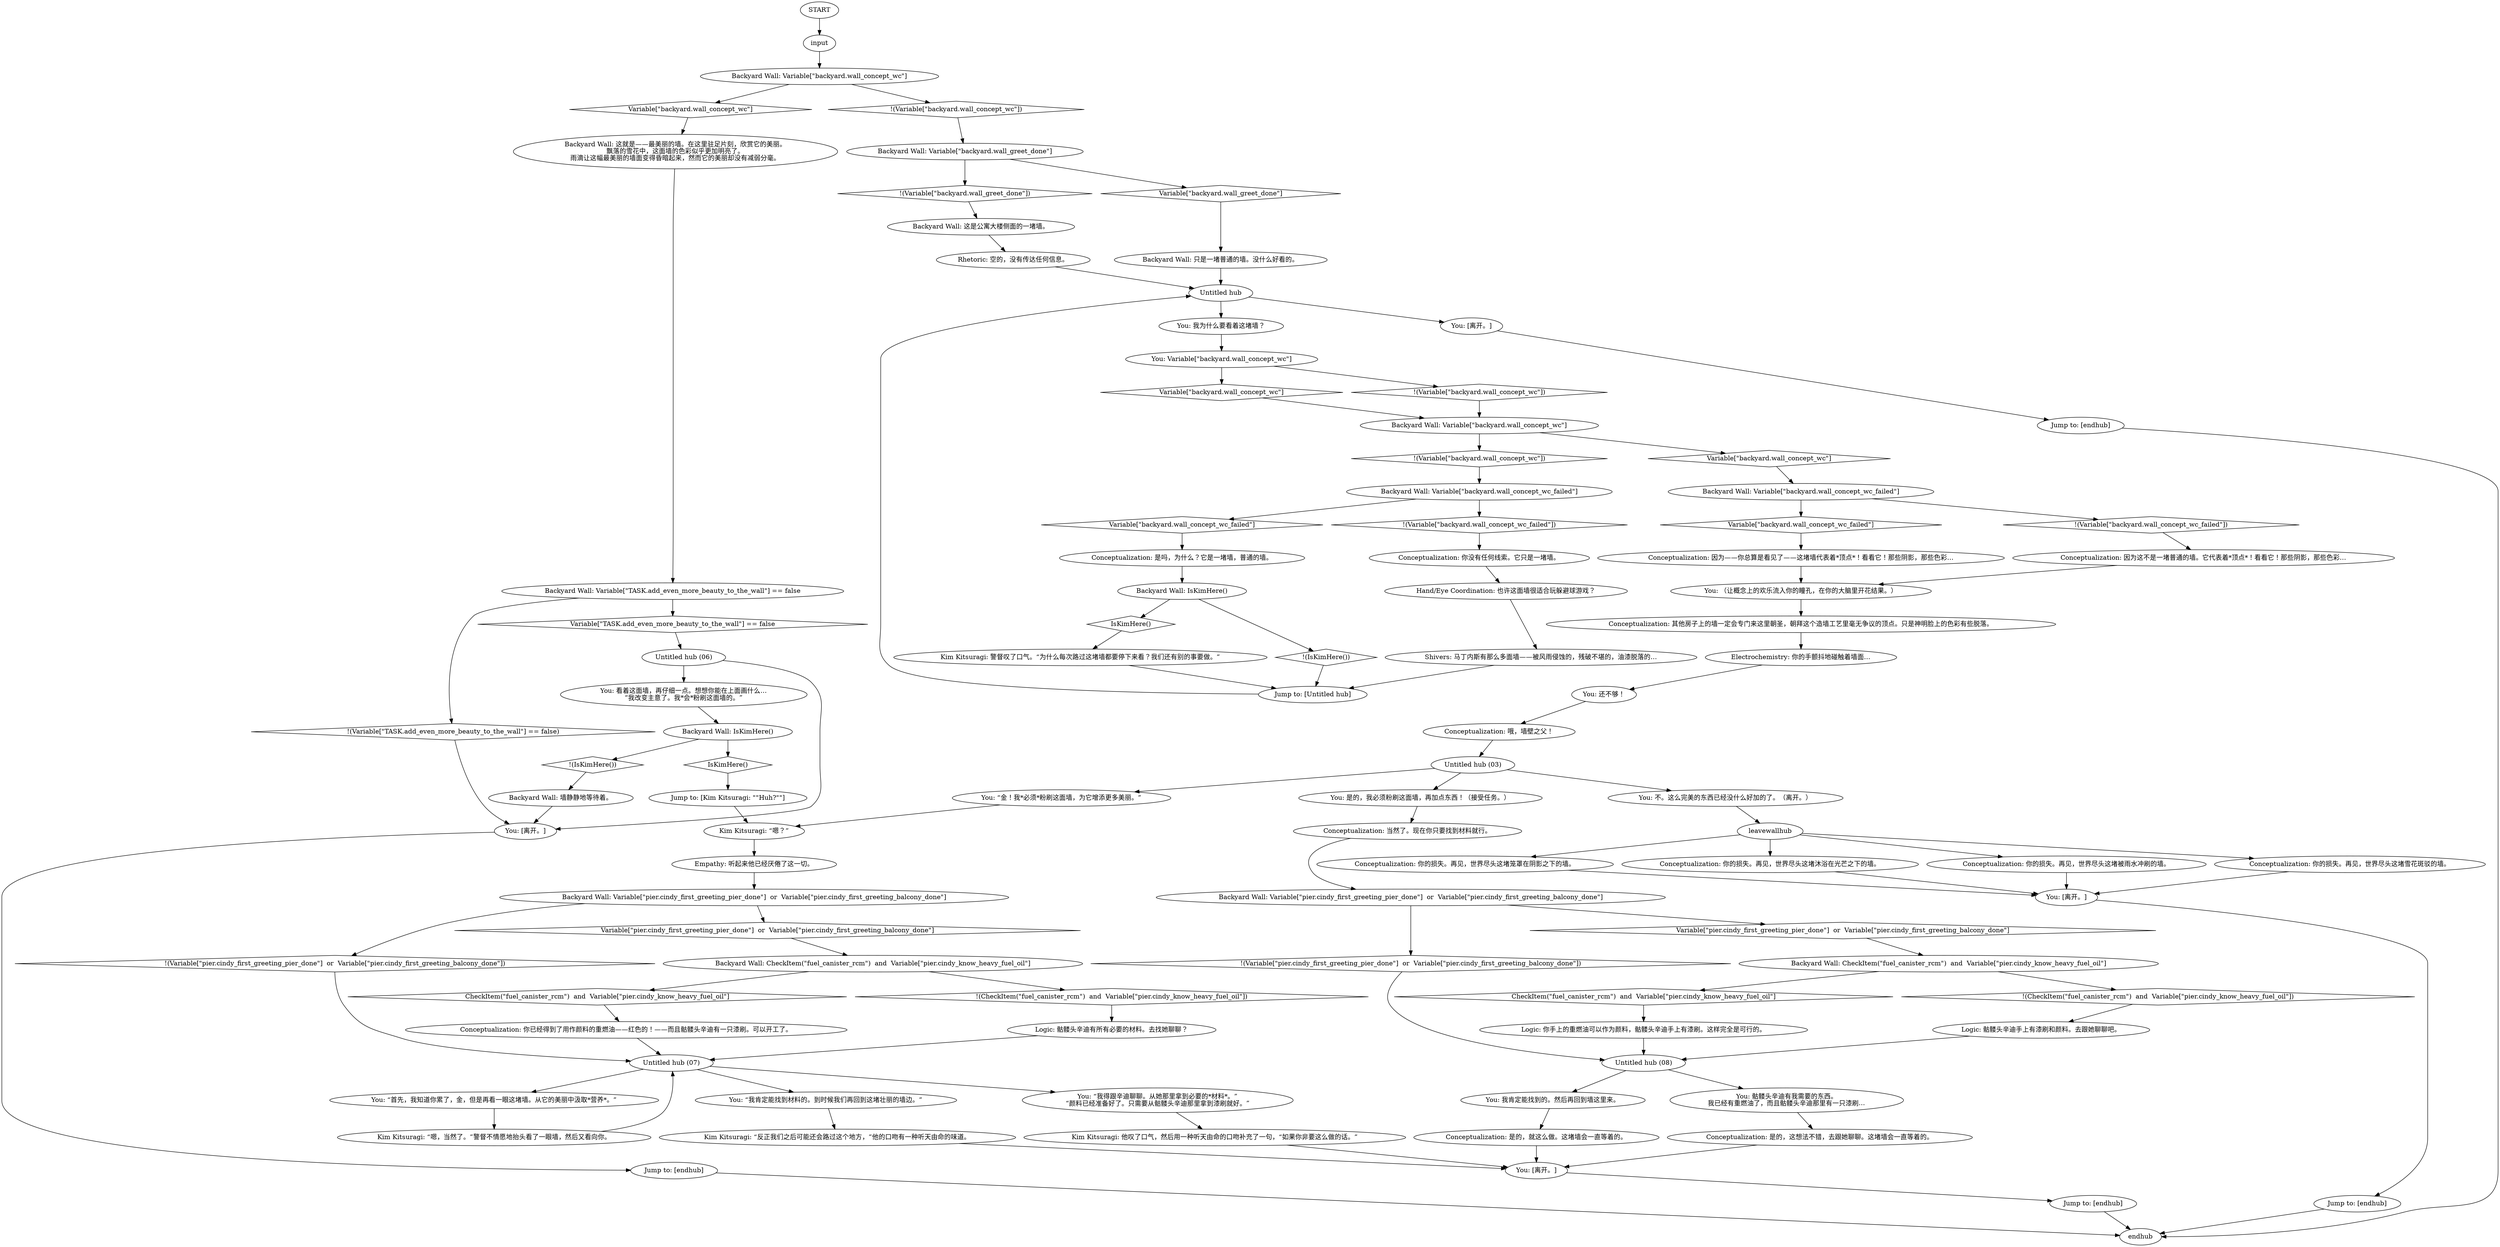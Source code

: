 # BACKYARD / MOTHER OF ALL WALLS
# Stop everything and direct all attention to that wall -- it's sublime!
# ==================================================
digraph G {
	  0 [label="START"];
	  1 [label="input"];
	  2 [label="You: 我为什么要看着这堵墙？"];
	  3 [label="You: Variable[\"backyard.wall_concept_wc\"]"];
	  4 [label="Variable[\"backyard.wall_concept_wc\"]", shape=diamond];
	  5 [label="!(Variable[\"backyard.wall_concept_wc\"])", shape=diamond];
	  6 [label="You: 是的，我必须粉刷这面墙，再加点东西！（接受任务。）"];
	  7 [label="Kim Kitsuragi: 他叹了口气，然后用一种听天由命的口吻补充了一句，“如果你非要这么做的话。”"];
	  8 [label="Backyard Wall: 这就是——最美丽的墙。在这里驻足片刻，欣赏它的美丽。\n飘落的雪花中，这面墙的色彩似乎更加明亮了。\n雨滴让这幅最美丽的墙面变得昏暗起来，然而它的美丽却没有减弱分毫。"];
	  9 [label="You: “金！我*必须*粉刷这面墙，为它增添更多美丽。”"];
	  10 [label="Jump to: [endhub]"];
	  11 [label="Backyard Wall: 这是公寓大楼侧面的一堵墙。"];
	  12 [label="Backyard Wall: 墙静静地等待着。"];
	  13 [label="Electrochemistry: 你的手颤抖地碰触着墙面…"];
	  14 [label="Logic: 骷髅头辛迪有所有必要的材料。去找她聊聊？"];
	  15 [label="Empathy: 听起来他已经厌倦了这一切。"];
	  16 [label="Hand/Eye Coordination: 也许这面墙很适合玩躲避球游戏？"];
	  17 [label="Conceptualization: 是的，就这么做。这堵墙会一直等着的。"];
	  18 [label="You: [离开。]"];
	  19 [label="Backyard Wall: Variable[\"TASK.add_even_more_beauty_to_the_wall\"] == false"];
	  20 [label="Variable[\"TASK.add_even_more_beauty_to_the_wall\"] == false", shape=diamond];
	  21 [label="!(Variable[\"TASK.add_even_more_beauty_to_the_wall\"] == false)", shape=diamond];
	  22 [label="You: “我肯定能找到材料的。到时候我们再回到这堵壮丽的墙边。”"];
	  23 [label="You: [离开。]"];
	  24 [label="Untitled hub (08)"];
	  25 [label="Untitled hub"];
	  26 [label="You: [离开。]"];
	  27 [label="Conceptualization: 你没有任何线索。它只是一堵墙。"];
	  28 [label="Backyard Wall: Variable[\"backyard.wall_concept_wc_failed\"]"];
	  29 [label="Variable[\"backyard.wall_concept_wc_failed\"]", shape=diamond];
	  30 [label="!(Variable[\"backyard.wall_concept_wc_failed\"])", shape=diamond];
	  32 [label="Jump to: [endhub]"];
	  33 [label="Conceptualization: 因为——你总算是看见了——这堵墙代表着*顶点*！看看它！那些阴影，那些色彩…"];
	  34 [label="You: 看着这面墙，再仔细一点。想想你能在上面画什么…\n“我改变主意了。我*会*粉刷这面墙的。”"];
	  35 [label="Kim Kitsuragi: “反正我们之后可能还会路过这个地方，”他的口吻有一种听天由命的味道。"];
	  36 [label="Conceptualization: 其他房子上的墙一定会专门来这里朝圣，朝拜这个造墙工艺里毫无争议的顶点。只是神明脸上的色彩有些脱落。"];
	  37 [label="Rhetoric: 空的，没有传达任何信息。"];
	  38 [label="endhub"];
	  39 [label="Conceptualization: 是吗，为什么？它是一堵墙，普通的墙。"];
	  40 [label="Untitled hub (06)"];
	  41 [label="You: [离开。]"];
	  42 [label="Jump to: [Kim Kitsuragi: \"\"Huh?\"\"]"];
	  43 [label="Conceptualization: 你的损失。再见，世界尽头这堵雪花斑驳的墙。"];
	  44 [label="Conceptualization: 你的损失。再见，世界尽头这堵笼罩在阴影之下的墙。"];
	  45 [label="Backyard Wall: IsKimHere()"];
	  46 [label="IsKimHere()", shape=diamond];
	  47 [label="!(IsKimHere())", shape=diamond];
	  48 [label="You: 骷髅头辛迪有我需要的东西。\n我已经有重燃油了，而且骷髅头辛迪那里有一只漆刷…"];
	  49 [label="Kim Kitsuragi: “嗯，当然了。”警督不情愿地抬头看了一眼墙，然后又看向你。"];
	  50 [label="Backyard Wall: Variable[\"backyard.wall_concept_wc\"]"];
	  51 [label="Variable[\"backyard.wall_concept_wc\"]", shape=diamond];
	  52 [label="!(Variable[\"backyard.wall_concept_wc\"])", shape=diamond];
	  53 [label="You: （让概念上的欢乐流入你的瞳孔，在你的大脑里开花结果。）"];
	  54 [label="You: “我得跟辛迪聊聊。从她那里拿到必要的*材料*。”\n“颜料已经准备好了。只需要从骷髅头辛迪那里拿到漆刷就好。”"];
	  55 [label="Conceptualization: 是的，这想法不错，去跟她聊聊。这堵墙会一直等着的。"];
	  56 [label="Conceptualization: 因为这不是一堵普通的墙。它代表着*顶点*！看看它！那些阴影，那些色彩…"];
	  57 [label="Jump to: [Untitled hub]"];
	  58 [label="Conceptualization: 你已经得到了用作颜料的重燃油——红色的！——而且骷髅头辛迪有一只漆刷。可以开工了。"];
	  59 [label="Kim Kitsuragi: 警督叹了口气。“为什么每次路过这堵墙都要停下来看？我们还有别的事要做。”"];
	  60 [label="You: 还不够！"];
	  61 [label="Backyard Wall: 只是一堵普通的墙。没什么好看的。"];
	  62 [label="Kim Kitsuragi: “嗯？”"];
	  63 [label="You: 我肯定能找到的。然后再回到墙这里来。"];
	  64 [label="Backyard Wall: Variable[\"pier.cindy_first_greeting_pier_done\"]  or  Variable[\"pier.cindy_first_greeting_balcony_done\"]"];
	  65 [label="Variable[\"pier.cindy_first_greeting_pier_done\"]  or  Variable[\"pier.cindy_first_greeting_balcony_done\"]", shape=diamond];
	  66 [label="!(Variable[\"pier.cindy_first_greeting_pier_done\"]  or  Variable[\"pier.cindy_first_greeting_balcony_done\"])", shape=diamond];
	  67 [label="Jump to: [endhub]"];
	  68 [label="You: “首先，我知道你累了，金，但是再看一眼这堵墙。从它的美丽中汲取*营养*。”"];
	  69 [label="Logic: 骷髅头辛迪手上有漆刷和颜料。去跟她聊聊吧。"];
	  70 [label="leavewallhub"];
	  71 [label="Backyard Wall: Variable[\"backyard.wall_concept_wc\"]"];
	  72 [label="Variable[\"backyard.wall_concept_wc\"]", shape=diamond];
	  73 [label="!(Variable[\"backyard.wall_concept_wc\"])", shape=diamond];
	  74 [label="Backyard Wall: Variable[\"backyard.wall_concept_wc_failed\"]"];
	  75 [label="Variable[\"backyard.wall_concept_wc_failed\"]", shape=diamond];
	  76 [label="!(Variable[\"backyard.wall_concept_wc_failed\"])", shape=diamond];
	  77 [label="Shivers: 马丁内斯有那么多面墙——被风雨侵蚀的，残破不堪的，油漆脱落的…"];
	  78 [label="Conceptualization: 哦，墙壁之父！"];
	  79 [label="You: 不。这么完美的东西已经没什么好加的了。（离开。）"];
	  80 [label="Logic: 你手上的重燃油可以作为颜料，骷髅头辛迪手上有漆刷。这样完全是可行的。"];
	  81 [label="Backyard Wall: Variable[\"backyard.wall_greet_done\"]"];
	  82 [label="Variable[\"backyard.wall_greet_done\"]", shape=diamond];
	  83 [label="!(Variable[\"backyard.wall_greet_done\"])", shape=diamond];
	  84 [label="Untitled hub (03)"];
	  85 [label="Conceptualization: 当然了。现在你只要找到材料就行。"];
	  86 [label="Conceptualization: 你的损失。再见，世界尽头这堵沐浴在光芒之下的墙。"];
	  87 [label="Jump to: [endhub]"];
	  88 [label="Backyard Wall: CheckItem(\"fuel_canister_rcm\")  and  Variable[\"pier.cindy_know_heavy_fuel_oil\"]"];
	  89 [label="CheckItem(\"fuel_canister_rcm\")  and  Variable[\"pier.cindy_know_heavy_fuel_oil\"]", shape=diamond];
	  90 [label="!(CheckItem(\"fuel_canister_rcm\")  and  Variable[\"pier.cindy_know_heavy_fuel_oil\"])", shape=diamond];
	  91 [label="Conceptualization: 你的损失。再见，世界尽头这堵被雨水冲刷的墙。"];
	  92 [label="Backyard Wall: IsKimHere()"];
	  93 [label="IsKimHere()", shape=diamond];
	  94 [label="!(IsKimHere())", shape=diamond];
	  95 [label="Untitled hub (07)"];
	  96 [label="Backyard Wall: CheckItem(\"fuel_canister_rcm\")  and  Variable[\"pier.cindy_know_heavy_fuel_oil\"]"];
	  97 [label="CheckItem(\"fuel_canister_rcm\")  and  Variable[\"pier.cindy_know_heavy_fuel_oil\"]", shape=diamond];
	  98 [label="!(CheckItem(\"fuel_canister_rcm\")  and  Variable[\"pier.cindy_know_heavy_fuel_oil\"])", shape=diamond];
	  99 [label="Backyard Wall: Variable[\"pier.cindy_first_greeting_pier_done\"]  or  Variable[\"pier.cindy_first_greeting_balcony_done\"]"];
	  100 [label="Variable[\"pier.cindy_first_greeting_pier_done\"]  or  Variable[\"pier.cindy_first_greeting_balcony_done\"]", shape=diamond];
	  101 [label="!(Variable[\"pier.cindy_first_greeting_pier_done\"]  or  Variable[\"pier.cindy_first_greeting_balcony_done\"])", shape=diamond];
	  0 -> 1
	  1 -> 71
	  2 -> 3
	  3 -> 4
	  3 -> 5
	  4 -> 50
	  5 -> 50
	  6 -> 85
	  7 -> 18
	  8 -> 19
	  9 -> 62
	  10 -> 38
	  11 -> 37
	  12 -> 23
	  13 -> 60
	  14 -> 95
	  15 -> 99
	  16 -> 77
	  17 -> 18
	  18 -> 67
	  19 -> 20
	  19 -> 21
	  20 -> 40
	  21 -> 23
	  22 -> 35
	  23 -> 10
	  24 -> 48
	  24 -> 63
	  25 -> 2
	  25 -> 26
	  26 -> 32
	  27 -> 16
	  28 -> 29
	  28 -> 30
	  29 -> 33
	  30 -> 56
	  32 -> 38
	  33 -> 53
	  34 -> 92
	  35 -> 18
	  36 -> 13
	  37 -> 25
	  39 -> 45
	  40 -> 34
	  40 -> 23
	  41 -> 87
	  42 -> 62
	  43 -> 41
	  44 -> 41
	  45 -> 46
	  45 -> 47
	  46 -> 59
	  47 -> 57
	  48 -> 55
	  49 -> 95
	  50 -> 51
	  50 -> 52
	  51 -> 28
	  52 -> 74
	  53 -> 36
	  54 -> 7
	  55 -> 18
	  56 -> 53
	  57 -> 25
	  58 -> 95
	  59 -> 57
	  60 -> 78
	  61 -> 25
	  62 -> 15
	  63 -> 17
	  64 -> 65
	  64 -> 66
	  65 -> 96
	  66 -> 24
	  67 -> 38
	  68 -> 49
	  69 -> 24
	  70 -> 43
	  70 -> 91
	  70 -> 44
	  70 -> 86
	  71 -> 72
	  71 -> 73
	  72 -> 8
	  73 -> 81
	  74 -> 75
	  74 -> 76
	  75 -> 39
	  76 -> 27
	  77 -> 57
	  78 -> 84
	  79 -> 70
	  80 -> 24
	  81 -> 82
	  81 -> 83
	  82 -> 61
	  83 -> 11
	  84 -> 9
	  84 -> 6
	  84 -> 79
	  85 -> 64
	  86 -> 41
	  87 -> 38
	  88 -> 89
	  88 -> 90
	  89 -> 58
	  90 -> 14
	  91 -> 41
	  92 -> 93
	  92 -> 94
	  93 -> 42
	  94 -> 12
	  95 -> 68
	  95 -> 54
	  95 -> 22
	  96 -> 97
	  96 -> 98
	  97 -> 80
	  98 -> 69
	  99 -> 100
	  99 -> 101
	  100 -> 88
	  101 -> 95
}

